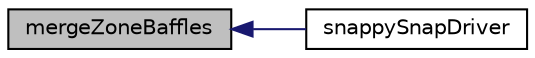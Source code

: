 digraph "mergeZoneBaffles"
{
  bgcolor="transparent";
  edge [fontname="Helvetica",fontsize="10",labelfontname="Helvetica",labelfontsize="10"];
  node [fontname="Helvetica",fontsize="10",shape=record];
  rankdir="LR";
  Node1 [label="mergeZoneBaffles",height=0.2,width=0.4,color="black", fillcolor="grey75", style="filled", fontcolor="black"];
  Node1 -> Node2 [dir="back",color="midnightblue",fontsize="10",style="solid",fontname="Helvetica"];
  Node2 [label="snappySnapDriver",height=0.2,width=0.4,color="black",URL="$a02444.html#a61ed107f5cdea21dcbd2f961ed2d811a",tooltip="Construct from components. "];
}
